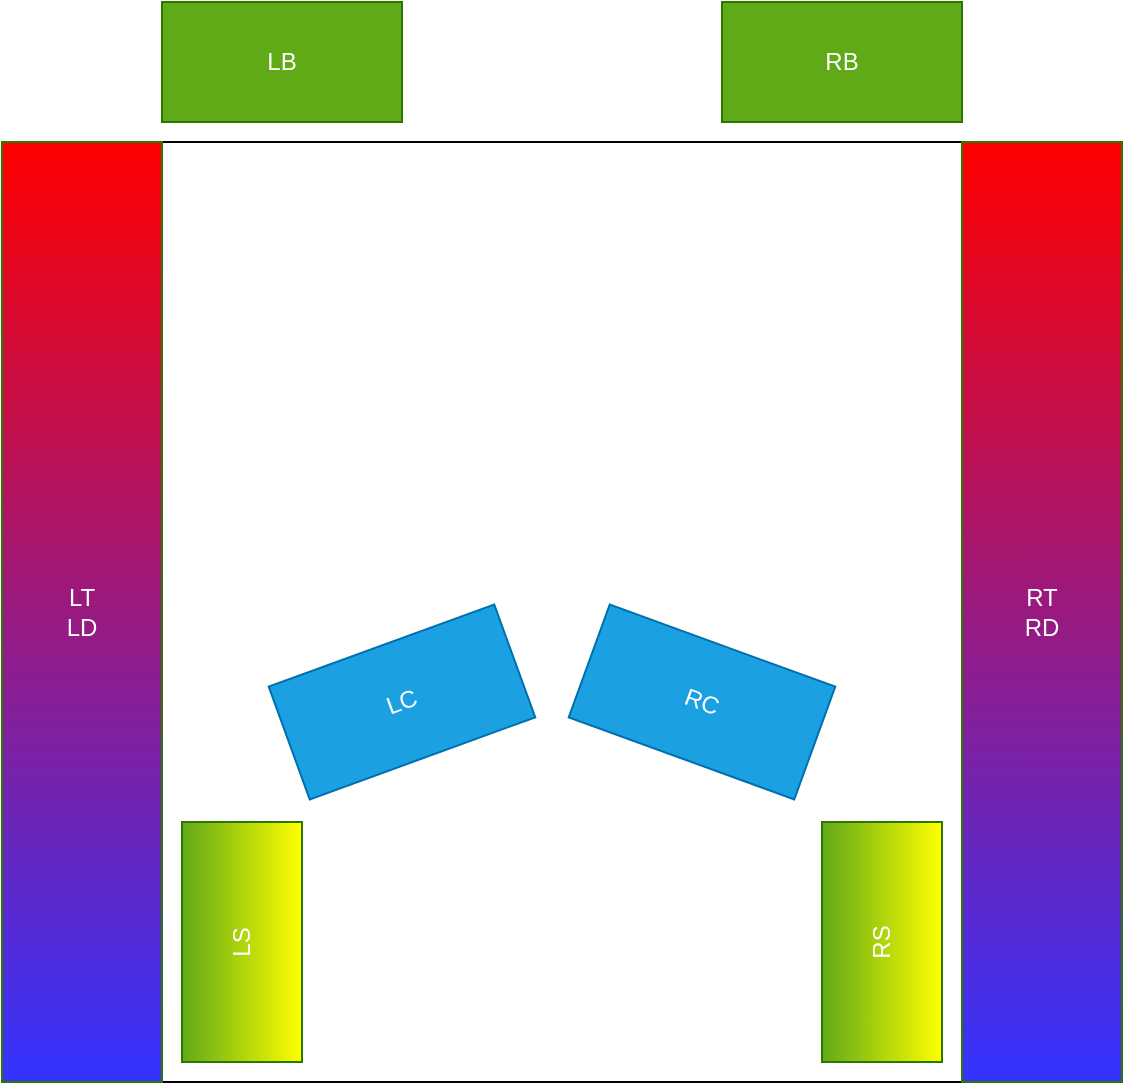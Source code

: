 <mxfile>
    <diagram id="HfP_Dg2ui2Uwfr_YF1JD" name="Robot">
        <mxGraphModel dx="800" dy="793" grid="1" gridSize="10" guides="1" tooltips="1" connect="1" arrows="1" fold="1" page="0" pageScale="1" pageWidth="827" pageHeight="1169" math="0" shadow="0">
            <root>
                <mxCell id="0"/>
                <mxCell id="1" parent="0"/>
                <mxCell id="2" value="" style="rounded=0;whiteSpace=wrap;html=1;" vertex="1" parent="1">
                    <mxGeometry x="80" y="90" width="400" height="470" as="geometry"/>
                </mxCell>
                <mxCell id="3" value="LB" style="rounded=0;whiteSpace=wrap;html=1;fillColor=#60a917;strokeColor=#2D7600;fontColor=#ffffff;" vertex="1" parent="1">
                    <mxGeometry x="80" y="20" width="120" height="60" as="geometry"/>
                </mxCell>
                <mxCell id="4" value="RB" style="rounded=0;whiteSpace=wrap;html=1;fillColor=#60a917;strokeColor=#2D7600;fontColor=#ffffff;" vertex="1" parent="1">
                    <mxGeometry x="360" y="20" width="120" height="60" as="geometry"/>
                </mxCell>
                <mxCell id="5" value="LC" style="rounded=0;whiteSpace=wrap;html=1;rotation=-20;fillColor=#1ba1e2;strokeColor=#006EAF;fontColor=#ffffff;" vertex="1" parent="1">
                    <mxGeometry x="140" y="340" width="120" height="60" as="geometry"/>
                </mxCell>
                <mxCell id="6" value="LS" style="rounded=0;whiteSpace=wrap;html=1;rotation=-90;fillColor=#60a917;strokeColor=#2D7600;fontColor=#ffffff;gradientColor=#FFFF00;" vertex="1" parent="1">
                    <mxGeometry x="60" y="460" width="120" height="60" as="geometry"/>
                </mxCell>
                <mxCell id="7" value="LT&lt;br&gt;LD" style="rounded=0;whiteSpace=wrap;html=1;strokeColor=#2D7600;fontColor=#ffffff;gradientColor=#3333FF;fillColor=#FF0000;" vertex="1" parent="1">
                    <mxGeometry y="90" width="80" height="470" as="geometry"/>
                </mxCell>
                <mxCell id="8" value="RT&lt;br&gt;RD" style="rounded=0;whiteSpace=wrap;html=1;strokeColor=#2D7600;fontColor=#ffffff;gradientColor=#3333FF;fillColor=#FF0000;" vertex="1" parent="1">
                    <mxGeometry x="480" y="90" width="80" height="470" as="geometry"/>
                </mxCell>
                <mxCell id="9" value="RS" style="rounded=0;whiteSpace=wrap;html=1;rotation=-90;fillColor=#60a917;strokeColor=#2D7600;fontColor=#ffffff;gradientColor=#FFFF00;" vertex="1" parent="1">
                    <mxGeometry x="380" y="460" width="120" height="60" as="geometry"/>
                </mxCell>
                <mxCell id="10" value="RC" style="rounded=0;whiteSpace=wrap;html=1;rotation=20;fillColor=#1ba1e2;strokeColor=#006EAF;fontColor=#ffffff;" vertex="1" parent="1">
                    <mxGeometry x="290" y="340" width="120" height="60" as="geometry"/>
                </mxCell>
            </root>
        </mxGraphModel>
    </diagram>
    <diagram id="aWEop0n1WICskWavzLsG" name="Page-2">
        <mxGraphModel dx="1517" dy="1150" grid="0" gridSize="10" guides="1" tooltips="1" connect="1" arrows="1" fold="1" page="0" pageScale="1" pageWidth="827" pageHeight="1169" math="0" shadow="0">
            <root>
                <mxCell id="XSUsl30nwbPLg5lrob9b-0"/>
                <mxCell id="XSUsl30nwbPLg5lrob9b-1" parent="XSUsl30nwbPLg5lrob9b-0"/>
                <mxCell id="XSUsl30nwbPLg5lrob9b-4" style="edgeStyle=none;html=1;" edge="1" parent="XSUsl30nwbPLg5lrob9b-1" source="XSUsl30nwbPLg5lrob9b-2" target="XSUsl30nwbPLg5lrob9b-3">
                    <mxGeometry relative="1" as="geometry"/>
                </mxCell>
                <mxCell id="Ko9zt4VkQEtyvW9ekL3Q-35" value="Start" style="edgeLabel;html=1;align=center;verticalAlign=middle;resizable=0;points=[];" vertex="1" connectable="0" parent="XSUsl30nwbPLg5lrob9b-4">
                    <mxGeometry x="-0.492" y="1" relative="1" as="geometry">
                        <mxPoint as="offset"/>
                    </mxGeometry>
                </mxCell>
                <mxCell id="XSUsl30nwbPLg5lrob9b-2" value="Idle" style="ellipse;whiteSpace=wrap;html=1;aspect=fixed;" vertex="1" parent="XSUsl30nwbPLg5lrob9b-1">
                    <mxGeometry x="280" y="160" width="80" height="80" as="geometry"/>
                </mxCell>
                <mxCell id="XSUsl30nwbPLg5lrob9b-6" value="" style="edgeStyle=none;html=1;strokeColor=#000000;" edge="1" parent="XSUsl30nwbPLg5lrob9b-1" source="XSUsl30nwbPLg5lrob9b-3" target="XSUsl30nwbPLg5lrob9b-5">
                    <mxGeometry relative="1" as="geometry"/>
                </mxCell>
                <mxCell id="Ko9zt4VkQEtyvW9ekL3Q-5" value="Time" style="edgeLabel;html=1;align=center;verticalAlign=middle;resizable=0;points=[];" vertex="1" connectable="0" parent="XSUsl30nwbPLg5lrob9b-6">
                    <mxGeometry x="-0.478" y="-1" relative="1" as="geometry">
                        <mxPoint as="offset"/>
                    </mxGeometry>
                </mxCell>
                <mxCell id="XSUsl30nwbPLg5lrob9b-3" value="Starting" style="ellipse;whiteSpace=wrap;html=1;aspect=fixed;" vertex="1" parent="XSUsl30nwbPLg5lrob9b-1">
                    <mxGeometry x="280" y="320" width="80" height="80" as="geometry"/>
                </mxCell>
                <mxCell id="XSUsl30nwbPLg5lrob9b-8" value="" style="edgeStyle=none;html=1;fillColor=#60a917;strokeColor=#2D7600;" edge="1" parent="XSUsl30nwbPLg5lrob9b-1" source="XSUsl30nwbPLg5lrob9b-5" target="XSUsl30nwbPLg5lrob9b-7">
                    <mxGeometry relative="1" as="geometry"/>
                </mxCell>
                <mxCell id="Ko9zt4VkQEtyvW9ekL3Q-1" value="LB" style="edgeLabel;html=1;align=center;verticalAlign=middle;resizable=0;points=[];" vertex="1" connectable="0" parent="XSUsl30nwbPLg5lrob9b-8">
                    <mxGeometry x="-0.692" y="3" relative="1" as="geometry">
                        <mxPoint as="offset"/>
                    </mxGeometry>
                </mxCell>
                <mxCell id="XSUsl30nwbPLg5lrob9b-15" style="edgeStyle=none;html=1;fillColor=#0050ef;strokeColor=#001DBC;" edge="1" parent="XSUsl30nwbPLg5lrob9b-1" source="XSUsl30nwbPLg5lrob9b-5" target="XSUsl30nwbPLg5lrob9b-13">
                    <mxGeometry relative="1" as="geometry"/>
                </mxCell>
                <mxCell id="Ko9zt4VkQEtyvW9ekL3Q-2" value="RB" style="edgeLabel;html=1;align=center;verticalAlign=middle;resizable=0;points=[];" vertex="1" connectable="0" parent="XSUsl30nwbPLg5lrob9b-15">
                    <mxGeometry x="-0.691" relative="1" as="geometry">
                        <mxPoint as="offset"/>
                    </mxGeometry>
                </mxCell>
                <mxCell id="XSUsl30nwbPLg5lrob9b-19" style="edgeStyle=none;html=1;fillColor=#d80073;strokeColor=#A50040;" edge="1" parent="XSUsl30nwbPLg5lrob9b-1" source="XSUsl30nwbPLg5lrob9b-5" target="XSUsl30nwbPLg5lrob9b-17">
                    <mxGeometry relative="1" as="geometry"/>
                </mxCell>
                <mxCell id="62DGt5JemEw8Uth4QDSx-3" value="RB&amp;amp;LB" style="edgeLabel;html=1;align=center;verticalAlign=middle;resizable=0;points=[];" vertex="1" connectable="0" parent="XSUsl30nwbPLg5lrob9b-19">
                    <mxGeometry x="-0.584" y="3" relative="1" as="geometry">
                        <mxPoint x="-3" y="-3" as="offset"/>
                    </mxGeometry>
                </mxCell>
                <mxCell id="XSUsl30nwbPLg5lrob9b-42" value="" style="edgeStyle=none;html=1;fillColor=#76608a;strokeColor=#432D57;" edge="1" parent="XSUsl30nwbPLg5lrob9b-1" source="XSUsl30nwbPLg5lrob9b-5" target="XSUsl30nwbPLg5lrob9b-41">
                    <mxGeometry relative="1" as="geometry"/>
                </mxCell>
                <mxCell id="Ko9zt4VkQEtyvW9ekL3Q-0" value="LC" style="edgeLabel;html=1;align=center;verticalAlign=middle;resizable=0;points=[];" vertex="1" connectable="0" parent="XSUsl30nwbPLg5lrob9b-42">
                    <mxGeometry x="-0.812" y="3" relative="1" as="geometry">
                        <mxPoint y="-6" as="offset"/>
                    </mxGeometry>
                </mxCell>
                <mxCell id="XSUsl30nwbPLg5lrob9b-45" value="" style="edgeStyle=none;html=1;fillColor=#e3c800;strokeColor=#B09500;" edge="1" parent="XSUsl30nwbPLg5lrob9b-1" source="XSUsl30nwbPLg5lrob9b-5" target="XSUsl30nwbPLg5lrob9b-44">
                    <mxGeometry relative="1" as="geometry"/>
                </mxCell>
                <mxCell id="62DGt5JemEw8Uth4QDSx-2" value="RC" style="edgeLabel;html=1;align=center;verticalAlign=middle;resizable=0;points=[];" vertex="1" connectable="0" parent="XSUsl30nwbPLg5lrob9b-45">
                    <mxGeometry x="-0.823" y="-1" relative="1" as="geometry">
                        <mxPoint y="1" as="offset"/>
                    </mxGeometry>
                </mxCell>
                <mxCell id="XSUsl30nwbPLg5lrob9b-47" value="" style="edgeStyle=none;html=1;fillColor=#1ba1e2;strokeColor=#006EAF;" edge="1" parent="XSUsl30nwbPLg5lrob9b-1" source="XSUsl30nwbPLg5lrob9b-5" target="XSUsl30nwbPLg5lrob9b-46">
                    <mxGeometry relative="1" as="geometry"/>
                </mxCell>
                <mxCell id="Ko9zt4VkQEtyvW9ekL3Q-3" value="LS" style="edgeLabel;html=1;align=center;verticalAlign=middle;resizable=0;points=[];" vertex="1" connectable="0" parent="XSUsl30nwbPLg5lrob9b-47">
                    <mxGeometry x="-0.724" y="1" relative="1" as="geometry">
                        <mxPoint as="offset"/>
                    </mxGeometry>
                </mxCell>
                <mxCell id="XSUsl30nwbPLg5lrob9b-49" value="" style="edgeStyle=none;html=1;fillColor=#a20025;strokeColor=#6F0000;" edge="1" parent="XSUsl30nwbPLg5lrob9b-1" source="XSUsl30nwbPLg5lrob9b-5" target="XSUsl30nwbPLg5lrob9b-48">
                    <mxGeometry relative="1" as="geometry"/>
                </mxCell>
                <mxCell id="62DGt5JemEw8Uth4QDSx-0" value="RS" style="edgeLabel;html=1;align=center;verticalAlign=middle;resizable=0;points=[];" vertex="1" connectable="0" parent="XSUsl30nwbPLg5lrob9b-49">
                    <mxGeometry x="-0.755" y="-3" relative="1" as="geometry">
                        <mxPoint as="offset"/>
                    </mxGeometry>
                </mxCell>
                <mxCell id="XSUsl30nwbPLg5lrob9b-5" value="Seeking Forward" style="ellipse;whiteSpace=wrap;html=1;aspect=fixed;" vertex="1" parent="XSUsl30nwbPLg5lrob9b-1">
                    <mxGeometry x="280" y="480" width="80" height="80" as="geometry"/>
                </mxCell>
                <mxCell id="XSUsl30nwbPLg5lrob9b-11" value="" style="edgeStyle=none;html=1;fillColor=#60a917;strokeColor=#2D7600;dashed=1;" edge="1" parent="XSUsl30nwbPLg5lrob9b-1" source="XSUsl30nwbPLg5lrob9b-7" target="XSUsl30nwbPLg5lrob9b-10">
                    <mxGeometry relative="1" as="geometry"/>
                </mxCell>
                <mxCell id="Ko9zt4VkQEtyvW9ekL3Q-10" value="Time" style="edgeLabel;html=1;align=center;verticalAlign=middle;resizable=0;points=[];" vertex="1" connectable="0" parent="XSUsl30nwbPLg5lrob9b-11">
                    <mxGeometry x="-0.841" y="-2" relative="1" as="geometry">
                        <mxPoint as="offset"/>
                    </mxGeometry>
                </mxCell>
                <mxCell id="XSUsl30nwbPLg5lrob9b-7" value="Avoiding Border On Left Moving Backwards" style="ellipse;whiteSpace=wrap;html=1;aspect=fixed;" vertex="1" parent="XSUsl30nwbPLg5lrob9b-1">
                    <mxGeometry x="600" y="989.41" width="80" height="80" as="geometry"/>
                </mxCell>
                <mxCell id="XSUsl30nwbPLg5lrob9b-22" style="edgeStyle=none;html=1;strokeColor=#000000;" edge="1" parent="XSUsl30nwbPLg5lrob9b-1" source="XSUsl30nwbPLg5lrob9b-10" target="XSUsl30nwbPLg5lrob9b-5">
                    <mxGeometry relative="1" as="geometry"/>
                </mxCell>
                <mxCell id="Ko9zt4VkQEtyvW9ekL3Q-6" value="Time" style="edgeLabel;html=1;align=center;verticalAlign=middle;resizable=0;points=[];" vertex="1" connectable="0" parent="XSUsl30nwbPLg5lrob9b-22">
                    <mxGeometry x="-0.807" y="-2" relative="1" as="geometry">
                        <mxPoint as="offset"/>
                    </mxGeometry>
                </mxCell>
                <mxCell id="XSUsl30nwbPLg5lrob9b-10" value="Avoiding Border On Left Turning" style="ellipse;whiteSpace=wrap;html=1;aspect=fixed;" vertex="1" parent="XSUsl30nwbPLg5lrob9b-1">
                    <mxGeometry x="600" y="480.0" width="80" height="80" as="geometry"/>
                </mxCell>
                <mxCell id="XSUsl30nwbPLg5lrob9b-12" value="" style="edgeStyle=none;html=1;fillColor=#0050ef;strokeColor=#001DBC;dashed=1;" edge="1" parent="XSUsl30nwbPLg5lrob9b-1" source="XSUsl30nwbPLg5lrob9b-13" target="XSUsl30nwbPLg5lrob9b-14">
                    <mxGeometry relative="1" as="geometry"/>
                </mxCell>
                <mxCell id="Ko9zt4VkQEtyvW9ekL3Q-7" value="Time" style="edgeLabel;html=1;align=center;verticalAlign=middle;resizable=0;points=[];" vertex="1" connectable="0" parent="XSUsl30nwbPLg5lrob9b-12">
                    <mxGeometry x="-0.874" relative="1" as="geometry">
                        <mxPoint as="offset"/>
                    </mxGeometry>
                </mxCell>
                <mxCell id="XSUsl30nwbPLg5lrob9b-13" value="Avoiding Border On Right Moving Backwards" style="ellipse;whiteSpace=wrap;html=1;aspect=fixed;" vertex="1" parent="XSUsl30nwbPLg5lrob9b-1">
                    <mxGeometry x="-40" y="989.41" width="80" height="80" as="geometry"/>
                </mxCell>
                <mxCell id="XSUsl30nwbPLg5lrob9b-21" style="edgeStyle=none;html=1;strokeColor=#000000;" edge="1" parent="XSUsl30nwbPLg5lrob9b-1" source="XSUsl30nwbPLg5lrob9b-14" target="XSUsl30nwbPLg5lrob9b-5">
                    <mxGeometry relative="1" as="geometry"/>
                </mxCell>
                <mxCell id="Ko9zt4VkQEtyvW9ekL3Q-4" value="Time" style="edgeLabel;html=1;align=center;verticalAlign=middle;resizable=0;points=[];" vertex="1" connectable="0" parent="XSUsl30nwbPLg5lrob9b-21">
                    <mxGeometry x="-0.78" y="-3" relative="1" as="geometry">
                        <mxPoint as="offset"/>
                    </mxGeometry>
                </mxCell>
                <mxCell id="XSUsl30nwbPLg5lrob9b-14" value="Avoiding Border On Right Turning" style="ellipse;whiteSpace=wrap;html=1;aspect=fixed;" vertex="1" parent="XSUsl30nwbPLg5lrob9b-1">
                    <mxGeometry x="-40" y="480" width="80" height="80" as="geometry"/>
                </mxCell>
                <mxCell id="XSUsl30nwbPLg5lrob9b-16" value="" style="edgeStyle=none;html=1;fillColor=#d80073;strokeColor=#A50040;dashed=1;" edge="1" parent="XSUsl30nwbPLg5lrob9b-1" source="XSUsl30nwbPLg5lrob9b-17" target="XSUsl30nwbPLg5lrob9b-18">
                    <mxGeometry relative="1" as="geometry"/>
                </mxCell>
                <mxCell id="Ko9zt4VkQEtyvW9ekL3Q-8" value="Time" style="edgeLabel;html=1;align=center;verticalAlign=middle;resizable=0;points=[];" vertex="1" connectable="0" parent="XSUsl30nwbPLg5lrob9b-16">
                    <mxGeometry x="-0.754" y="-3" relative="1" as="geometry">
                        <mxPoint as="offset"/>
                    </mxGeometry>
                </mxCell>
                <mxCell id="XSUsl30nwbPLg5lrob9b-17" value="Avoiding Border In Front Moving Backwards" style="ellipse;whiteSpace=wrap;html=1;aspect=fixed;" vertex="1" parent="XSUsl30nwbPLg5lrob9b-1">
                    <mxGeometry x="280" y="800" width="80" height="80" as="geometry"/>
                </mxCell>
                <mxCell id="XSUsl30nwbPLg5lrob9b-20" style="edgeStyle=none;html=1;strokeColor=#000000;" edge="1" parent="XSUsl30nwbPLg5lrob9b-1" source="XSUsl30nwbPLg5lrob9b-18" target="XSUsl30nwbPLg5lrob9b-5">
                    <mxGeometry relative="1" as="geometry"/>
                </mxCell>
                <mxCell id="Ko9zt4VkQEtyvW9ekL3Q-9" value="Time" style="edgeLabel;html=1;align=center;verticalAlign=middle;resizable=0;points=[];" vertex="1" connectable="0" parent="XSUsl30nwbPLg5lrob9b-20">
                    <mxGeometry x="-0.682" y="-1" relative="1" as="geometry">
                        <mxPoint as="offset"/>
                    </mxGeometry>
                </mxCell>
                <mxCell id="XSUsl30nwbPLg5lrob9b-18" value="Avoiding Border In Front Turning" style="ellipse;whiteSpace=wrap;html=1;aspect=fixed;" vertex="1" parent="XSUsl30nwbPLg5lrob9b-1">
                    <mxGeometry x="480" y="640" width="80" height="80" as="geometry"/>
                </mxCell>
                <mxCell id="XSUsl30nwbPLg5lrob9b-61" style="edgeStyle=none;html=1;startArrow=classic;startFill=1;" edge="1" parent="XSUsl30nwbPLg5lrob9b-1" source="XSUsl30nwbPLg5lrob9b-41" target="XSUsl30nwbPLg5lrob9b-48">
                    <mxGeometry relative="1" as="geometry"/>
                </mxCell>
                <mxCell id="Ko9zt4VkQEtyvW9ekL3Q-21" value="RS" style="edgeLabel;html=1;align=center;verticalAlign=middle;resizable=0;points=[];" vertex="1" connectable="0" parent="XSUsl30nwbPLg5lrob9b-61">
                    <mxGeometry x="-0.855" y="2" relative="1" as="geometry">
                        <mxPoint as="offset"/>
                    </mxGeometry>
                </mxCell>
                <mxCell id="Ko9zt4VkQEtyvW9ekL3Q-30" value="LC" style="edgeLabel;html=1;align=center;verticalAlign=middle;resizable=0;points=[];" vertex="1" connectable="0" parent="XSUsl30nwbPLg5lrob9b-61">
                    <mxGeometry x="0.906" relative="1" as="geometry">
                        <mxPoint as="offset"/>
                    </mxGeometry>
                </mxCell>
                <mxCell id="XSUsl30nwbPLg5lrob9b-62" style="edgeStyle=none;html=1;" edge="1" parent="XSUsl30nwbPLg5lrob9b-1" source="XSUsl30nwbPLg5lrob9b-41" target="XSUsl30nwbPLg5lrob9b-44">
                    <mxGeometry relative="1" as="geometry"/>
                </mxCell>
                <mxCell id="XSUsl30nwbPLg5lrob9b-66" style="edgeStyle=none;html=1;fillColor=#1ba1e2;strokeColor=#006EAF;" edge="1" parent="XSUsl30nwbPLg5lrob9b-1" source="XSUsl30nwbPLg5lrob9b-41" target="XSUsl30nwbPLg5lrob9b-46">
                    <mxGeometry relative="1" as="geometry"/>
                </mxCell>
                <mxCell id="Ko9zt4VkQEtyvW9ekL3Q-16" value="LS" style="edgeLabel;html=1;align=center;verticalAlign=middle;resizable=0;points=[];" vertex="1" connectable="0" parent="XSUsl30nwbPLg5lrob9b-66">
                    <mxGeometry x="-0.85" relative="1" as="geometry">
                        <mxPoint as="offset"/>
                    </mxGeometry>
                </mxCell>
                <mxCell id="XSUsl30nwbPLg5lrob9b-68" style="edgeStyle=none;html=1;fillColor=#0050ef;strokeColor=#001DBC;" edge="1" parent="XSUsl30nwbPLg5lrob9b-1" source="XSUsl30nwbPLg5lrob9b-41" target="XSUsl30nwbPLg5lrob9b-13">
                    <mxGeometry relative="1" as="geometry"/>
                </mxCell>
                <mxCell id="Ko9zt4VkQEtyvW9ekL3Q-18" value="RB" style="edgeLabel;html=1;align=center;verticalAlign=middle;resizable=0;points=[];" vertex="1" connectable="0" parent="XSUsl30nwbPLg5lrob9b-68">
                    <mxGeometry x="-0.276" y="-1" relative="1" as="geometry">
                        <mxPoint as="offset"/>
                    </mxGeometry>
                </mxCell>
                <mxCell id="XSUsl30nwbPLg5lrob9b-74" style="edgeStyle=none;html=1;fillColor=#60a917;strokeColor=#2D7600;" edge="1" parent="XSUsl30nwbPLg5lrob9b-1" source="XSUsl30nwbPLg5lrob9b-41" target="XSUsl30nwbPLg5lrob9b-7">
                    <mxGeometry relative="1" as="geometry"/>
                </mxCell>
                <mxCell id="Ko9zt4VkQEtyvW9ekL3Q-20" value="LB" style="edgeLabel;html=1;align=center;verticalAlign=middle;resizable=0;points=[];" vertex="1" connectable="0" parent="XSUsl30nwbPLg5lrob9b-74">
                    <mxGeometry x="-0.787" y="-1" relative="1" as="geometry">
                        <mxPoint as="offset"/>
                    </mxGeometry>
                </mxCell>
                <mxCell id="XSUsl30nwbPLg5lrob9b-77" style="edgeStyle=none;html=1;fillColor=#d80073;strokeColor=#A50040;" edge="1" parent="XSUsl30nwbPLg5lrob9b-1" source="XSUsl30nwbPLg5lrob9b-41" target="XSUsl30nwbPLg5lrob9b-17">
                    <mxGeometry relative="1" as="geometry"/>
                </mxCell>
                <mxCell id="Ko9zt4VkQEtyvW9ekL3Q-19" value="RB&amp;amp;LB" style="edgeLabel;html=1;align=center;verticalAlign=middle;resizable=0;points=[];" vertex="1" connectable="0" parent="XSUsl30nwbPLg5lrob9b-77">
                    <mxGeometry x="-0.723" y="1" relative="1" as="geometry">
                        <mxPoint as="offset"/>
                    </mxGeometry>
                </mxCell>
                <mxCell id="XSUsl30nwbPLg5lrob9b-41" value="Seeking Center Left" style="ellipse;whiteSpace=wrap;html=1;aspect=fixed;" vertex="1" parent="XSUsl30nwbPLg5lrob9b-1">
                    <mxGeometry x="-40" y="1269.41" width="80" height="80" as="geometry"/>
                </mxCell>
                <mxCell id="XSUsl30nwbPLg5lrob9b-63" style="edgeStyle=none;html=1;" edge="1" parent="XSUsl30nwbPLg5lrob9b-1" source="XSUsl30nwbPLg5lrob9b-44" target="XSUsl30nwbPLg5lrob9b-41">
                    <mxGeometry relative="1" as="geometry"/>
                </mxCell>
                <mxCell id="Ko9zt4VkQEtyvW9ekL3Q-22" value="RC" style="edgeLabel;html=1;align=center;verticalAlign=middle;resizable=0;points=[];" vertex="1" connectable="0" parent="XSUsl30nwbPLg5lrob9b-63">
                    <mxGeometry x="0.783" y="-1" relative="1" as="geometry">
                        <mxPoint as="offset"/>
                    </mxGeometry>
                </mxCell>
                <mxCell id="Ko9zt4VkQEtyvW9ekL3Q-23" value="LC" style="edgeLabel;html=1;align=center;verticalAlign=middle;resizable=0;points=[];" vertex="1" connectable="0" parent="XSUsl30nwbPLg5lrob9b-63">
                    <mxGeometry x="-0.863" relative="1" as="geometry">
                        <mxPoint as="offset"/>
                    </mxGeometry>
                </mxCell>
                <mxCell id="XSUsl30nwbPLg5lrob9b-64" style="edgeStyle=none;html=1;startArrow=classic;startFill=1;" edge="1" parent="XSUsl30nwbPLg5lrob9b-1" source="XSUsl30nwbPLg5lrob9b-44" target="XSUsl30nwbPLg5lrob9b-46">
                    <mxGeometry relative="1" as="geometry"/>
                </mxCell>
                <mxCell id="Ko9zt4VkQEtyvW9ekL3Q-15" value="RC" style="edgeLabel;html=1;align=center;verticalAlign=middle;resizable=0;points=[];" vertex="1" connectable="0" parent="XSUsl30nwbPLg5lrob9b-64">
                    <mxGeometry x="0.922" relative="1" as="geometry">
                        <mxPoint as="offset"/>
                    </mxGeometry>
                </mxCell>
                <mxCell id="Ko9zt4VkQEtyvW9ekL3Q-25" value="LS" style="edgeLabel;html=1;align=center;verticalAlign=middle;resizable=0;points=[];" vertex="1" connectable="0" parent="XSUsl30nwbPLg5lrob9b-64">
                    <mxGeometry x="-0.884" y="1" relative="1" as="geometry">
                        <mxPoint as="offset"/>
                    </mxGeometry>
                </mxCell>
                <mxCell id="XSUsl30nwbPLg5lrob9b-65" style="edgeStyle=none;html=1;fillColor=#a20025;strokeColor=#6F0000;" edge="1" parent="XSUsl30nwbPLg5lrob9b-1" source="XSUsl30nwbPLg5lrob9b-44" target="XSUsl30nwbPLg5lrob9b-48">
                    <mxGeometry relative="1" as="geometry"/>
                </mxCell>
                <mxCell id="Ko9zt4VkQEtyvW9ekL3Q-28" value="RS" style="edgeLabel;html=1;align=center;verticalAlign=middle;resizable=0;points=[];" vertex="1" connectable="0" parent="XSUsl30nwbPLg5lrob9b-65">
                    <mxGeometry x="-0.811" y="-1" relative="1" as="geometry">
                        <mxPoint x="1" as="offset"/>
                    </mxGeometry>
                </mxCell>
                <mxCell id="XSUsl30nwbPLg5lrob9b-69" style="edgeStyle=none;html=1;fillColor=#0050ef;strokeColor=#001DBC;" edge="1" parent="XSUsl30nwbPLg5lrob9b-1" source="XSUsl30nwbPLg5lrob9b-44" target="XSUsl30nwbPLg5lrob9b-13">
                    <mxGeometry relative="1" as="geometry"/>
                </mxCell>
                <mxCell id="Ko9zt4VkQEtyvW9ekL3Q-24" value="RB" style="edgeLabel;html=1;align=center;verticalAlign=middle;resizable=0;points=[];" vertex="1" connectable="0" parent="XSUsl30nwbPLg5lrob9b-69">
                    <mxGeometry x="-0.848" y="-1" relative="1" as="geometry">
                        <mxPoint as="offset"/>
                    </mxGeometry>
                </mxCell>
                <mxCell id="XSUsl30nwbPLg5lrob9b-73" style="edgeStyle=none;html=1;fillColor=#60a917;strokeColor=#2D7600;" edge="1" parent="XSUsl30nwbPLg5lrob9b-1" source="XSUsl30nwbPLg5lrob9b-44" target="XSUsl30nwbPLg5lrob9b-7">
                    <mxGeometry relative="1" as="geometry"/>
                </mxCell>
                <mxCell id="Ko9zt4VkQEtyvW9ekL3Q-27" value="LB" style="edgeLabel;html=1;align=center;verticalAlign=middle;resizable=0;points=[];" vertex="1" connectable="0" parent="XSUsl30nwbPLg5lrob9b-73">
                    <mxGeometry x="-0.342" relative="1" as="geometry">
                        <mxPoint as="offset"/>
                    </mxGeometry>
                </mxCell>
                <mxCell id="XSUsl30nwbPLg5lrob9b-76" style="edgeStyle=none;html=1;fillColor=#d80073;strokeColor=#A50040;" edge="1" parent="XSUsl30nwbPLg5lrob9b-1" source="XSUsl30nwbPLg5lrob9b-44" target="XSUsl30nwbPLg5lrob9b-17">
                    <mxGeometry relative="1" as="geometry"/>
                </mxCell>
                <mxCell id="Ko9zt4VkQEtyvW9ekL3Q-26" value="RB&amp;amp;LB" style="edgeLabel;html=1;align=center;verticalAlign=middle;resizable=0;points=[];" vertex="1" connectable="0" parent="XSUsl30nwbPLg5lrob9b-76">
                    <mxGeometry x="-0.716" y="1" relative="1" as="geometry">
                        <mxPoint as="offset"/>
                    </mxGeometry>
                </mxCell>
                <mxCell id="XSUsl30nwbPLg5lrob9b-44" value="Seeking Center Right" style="ellipse;whiteSpace=wrap;html=1;aspect=fixed;" vertex="1" parent="XSUsl30nwbPLg5lrob9b-1">
                    <mxGeometry x="600" y="1269.41" width="80" height="80" as="geometry"/>
                </mxCell>
                <mxCell id="XSUsl30nwbPLg5lrob9b-57" style="edgeStyle=none;html=1;startArrow=classic;startFill=1;jumpStyle=none;shadow=0;" edge="1" parent="XSUsl30nwbPLg5lrob9b-1" source="XSUsl30nwbPLg5lrob9b-46" target="XSUsl30nwbPLg5lrob9b-48">
                    <mxGeometry relative="1" as="geometry"/>
                </mxCell>
                <mxCell id="Ko9zt4VkQEtyvW9ekL3Q-14" value="RS" style="edgeLabel;html=1;align=center;verticalAlign=middle;resizable=0;points=[];" vertex="1" connectable="0" parent="XSUsl30nwbPLg5lrob9b-57">
                    <mxGeometry x="-0.902" relative="1" as="geometry">
                        <mxPoint as="offset"/>
                    </mxGeometry>
                </mxCell>
                <mxCell id="Ko9zt4VkQEtyvW9ekL3Q-33" value="LS" style="edgeLabel;html=1;align=center;verticalAlign=middle;resizable=0;points=[];" vertex="1" connectable="0" parent="XSUsl30nwbPLg5lrob9b-57">
                    <mxGeometry x="0.934" y="2" relative="1" as="geometry">
                        <mxPoint as="offset"/>
                    </mxGeometry>
                </mxCell>
                <mxCell id="XSUsl30nwbPLg5lrob9b-67" style="edgeStyle=none;html=1;fillColor=#0050ef;strokeColor=#001DBC;" edge="1" parent="XSUsl30nwbPLg5lrob9b-1" source="XSUsl30nwbPLg5lrob9b-46" target="XSUsl30nwbPLg5lrob9b-13">
                    <mxGeometry relative="1" as="geometry"/>
                </mxCell>
                <mxCell id="Ko9zt4VkQEtyvW9ekL3Q-13" value="RB" style="edgeLabel;html=1;align=center;verticalAlign=middle;resizable=0;points=[];" vertex="1" connectable="0" parent="XSUsl30nwbPLg5lrob9b-67">
                    <mxGeometry x="-0.82" y="1" relative="1" as="geometry">
                        <mxPoint as="offset"/>
                    </mxGeometry>
                </mxCell>
                <mxCell id="XSUsl30nwbPLg5lrob9b-71" style="edgeStyle=none;html=1;fillColor=#60a917;strokeColor=#2D7600;" edge="1" parent="XSUsl30nwbPLg5lrob9b-1" source="XSUsl30nwbPLg5lrob9b-46" target="XSUsl30nwbPLg5lrob9b-7">
                    <mxGeometry relative="1" as="geometry"/>
                </mxCell>
                <mxCell id="Ko9zt4VkQEtyvW9ekL3Q-11" value="LB" style="edgeLabel;html=1;align=center;verticalAlign=middle;resizable=0;points=[];" vertex="1" connectable="0" parent="XSUsl30nwbPLg5lrob9b-71">
                    <mxGeometry x="-0.852" y="-2" relative="1" as="geometry">
                        <mxPoint as="offset"/>
                    </mxGeometry>
                </mxCell>
                <mxCell id="XSUsl30nwbPLg5lrob9b-78" style="edgeStyle=none;html=1;fillColor=#d80073;strokeColor=#A50040;" edge="1" parent="XSUsl30nwbPLg5lrob9b-1" source="XSUsl30nwbPLg5lrob9b-46" target="XSUsl30nwbPLg5lrob9b-17">
                    <mxGeometry relative="1" as="geometry"/>
                </mxCell>
                <mxCell id="Ko9zt4VkQEtyvW9ekL3Q-12" value="RB&amp;amp;LB" style="edgeLabel;html=1;align=center;verticalAlign=middle;resizable=0;points=[];" vertex="1" connectable="0" parent="XSUsl30nwbPLg5lrob9b-78">
                    <mxGeometry x="-0.621" y="2" relative="1" as="geometry">
                        <mxPoint as="offset"/>
                    </mxGeometry>
                </mxCell>
                <mxCell id="XSUsl30nwbPLg5lrob9b-46" value="Seeking Side Left" style="ellipse;whiteSpace=wrap;html=1;aspect=fixed;" vertex="1" parent="XSUsl30nwbPLg5lrob9b-1">
                    <mxGeometry x="-160" y="720" width="80" height="80" as="geometry"/>
                </mxCell>
                <mxCell id="XSUsl30nwbPLg5lrob9b-70" style="edgeStyle=none;html=1;fillColor=#0050ef;strokeColor=#001DBC;" edge="1" parent="XSUsl30nwbPLg5lrob9b-1" source="XSUsl30nwbPLg5lrob9b-48" target="XSUsl30nwbPLg5lrob9b-13">
                    <mxGeometry relative="1" as="geometry"/>
                </mxCell>
                <mxCell id="Ko9zt4VkQEtyvW9ekL3Q-31" value="RB" style="edgeLabel;html=1;align=center;verticalAlign=middle;resizable=0;points=[];" vertex="1" connectable="0" parent="XSUsl30nwbPLg5lrob9b-70">
                    <mxGeometry x="-0.872" y="3" relative="1" as="geometry">
                        <mxPoint as="offset"/>
                    </mxGeometry>
                </mxCell>
                <mxCell id="XSUsl30nwbPLg5lrob9b-72" style="edgeStyle=none;html=1;fillColor=#60a917;strokeColor=#2D7600;" edge="1" parent="XSUsl30nwbPLg5lrob9b-1" source="XSUsl30nwbPLg5lrob9b-48" target="XSUsl30nwbPLg5lrob9b-7">
                    <mxGeometry relative="1" as="geometry"/>
                </mxCell>
                <mxCell id="Ko9zt4VkQEtyvW9ekL3Q-29" value="LB" style="edgeLabel;html=1;align=center;verticalAlign=middle;resizable=0;points=[];" vertex="1" connectable="0" parent="XSUsl30nwbPLg5lrob9b-72">
                    <mxGeometry x="-0.766" y="2" relative="1" as="geometry">
                        <mxPoint as="offset"/>
                    </mxGeometry>
                </mxCell>
                <mxCell id="XSUsl30nwbPLg5lrob9b-75" style="edgeStyle=none;html=1;fillColor=#d80073;strokeColor=#A50040;" edge="1" parent="XSUsl30nwbPLg5lrob9b-1" source="XSUsl30nwbPLg5lrob9b-48" target="XSUsl30nwbPLg5lrob9b-17">
                    <mxGeometry relative="1" as="geometry"/>
                </mxCell>
                <mxCell id="Ko9zt4VkQEtyvW9ekL3Q-32" value="RB&amp;amp;LB" style="edgeLabel;html=1;align=center;verticalAlign=middle;resizable=0;points=[];" vertex="1" connectable="0" parent="XSUsl30nwbPLg5lrob9b-75">
                    <mxGeometry x="-0.628" relative="1" as="geometry">
                        <mxPoint as="offset"/>
                    </mxGeometry>
                </mxCell>
                <mxCell id="XSUsl30nwbPLg5lrob9b-48" value="Seeking Side Right" style="ellipse;whiteSpace=wrap;html=1;aspect=fixed;" vertex="1" parent="XSUsl30nwbPLg5lrob9b-1">
                    <mxGeometry x="720" y="720" width="80" height="80" as="geometry"/>
                </mxCell>
            </root>
        </mxGraphModel>
    </diagram>
</mxfile>